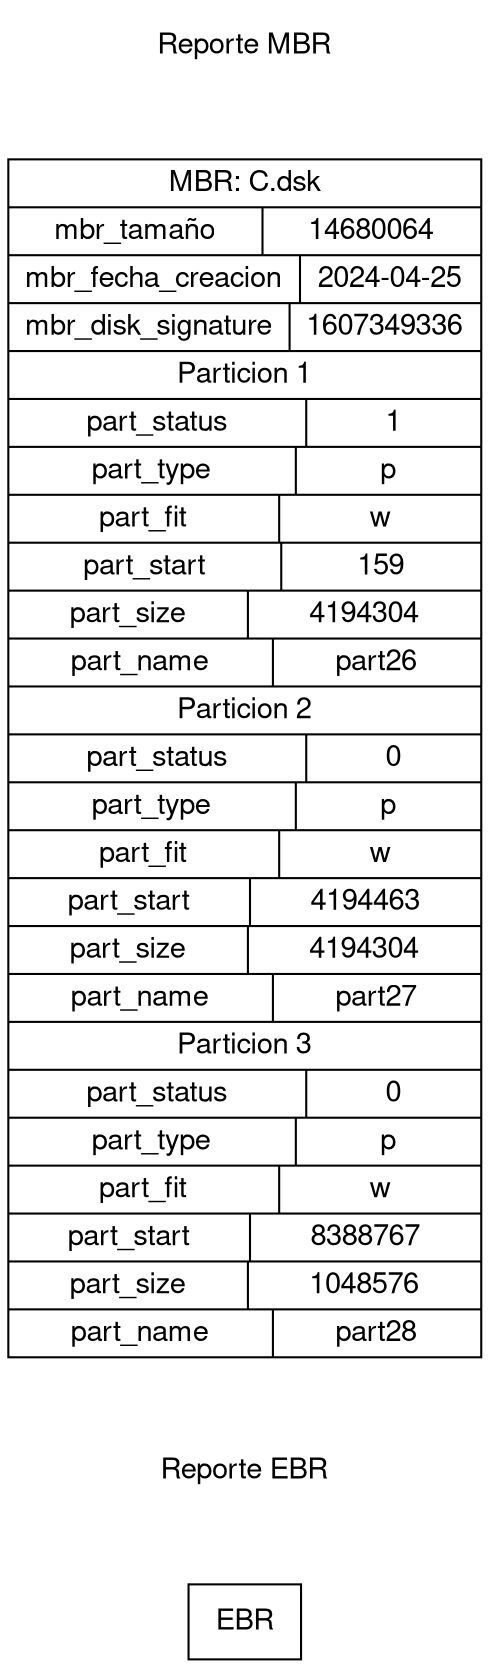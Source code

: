 
		digraph G {
 			fontname="Helvetica,Arial,sans-serif"
			node [fontname="Helvetica,Arial,sans-serif"]
			edge [fontname="Helvetica,Arial,sans-serif"]
			concentrate=True;
			rankdir=TB;
			node [shape=record];

			title [label="Reporte MBR" shape=plaintext fontname="Helvetica,Arial,sans-serif"];

  			mbr[label="
				{MBR: C.dsk|
					{mbr_tamaño|14680064}
					|{mbr_fecha_creacion|2024-04-25}
					|{mbr_disk_signature|1607349336}
								
		|Particion 1
		|{part_status|1}
		|{part_type|p}
		|{part_fit|w}
		|{part_start|159}
		|{part_size|4194304}
		|{part_name|part26}
		|Particion 2
		|{part_status|0}
		|{part_type|p}
		|{part_fit|w}
		|{part_start|4194463}
		|{part_size|4194304}
		|{part_name|part27}
		|Particion 3
		|{part_status|0}
		|{part_type|p}
		|{part_fit|w}
		|{part_start|8388767}
		|{part_size|1048576}
		|{part_name|part28}
				}
			"];
			title2 [label="Reporte EBR" shape=plaintext fontname="Helvetica,Arial,sans-serif"];
			
			ebr[label="
				{EBR}
			"];

			title -> mbr [style=invis];
    		mbr -> title2[style=invis];
			title2 -> ebr[style=invis];
		}